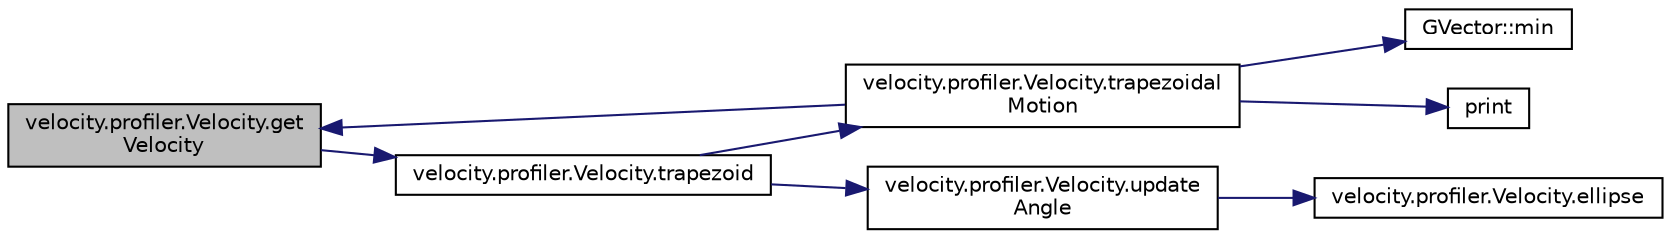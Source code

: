 digraph "velocity.profiler.Velocity.getVelocity"
{
 // INTERACTIVE_SVG=YES
  edge [fontname="Helvetica",fontsize="10",labelfontname="Helvetica",labelfontsize="10"];
  node [fontname="Helvetica",fontsize="10",shape=record];
  rankdir="LR";
  Node1 [label="velocity.profiler.Velocity.get\lVelocity",height=0.2,width=0.4,color="black", fillcolor="grey75", style="filled", fontcolor="black"];
  Node1 -> Node2 [color="midnightblue",fontsize="10",style="solid",fontname="Helvetica"];
  Node2 [label="velocity.profiler.Velocity.trapezoid",height=0.2,width=0.4,color="black", fillcolor="white", style="filled",URL="$dc/d5e/classvelocity_1_1profiler_1_1_velocity.html#a5bf8566ca2ac78cd4a2f5c22242c49f0",tooltip="Check if trapezoidal motion is possible. "];
  Node2 -> Node3 [color="midnightblue",fontsize="10",style="solid",fontname="Helvetica"];
  Node3 [label="velocity.profiler.Velocity.trapezoidal\lMotion",height=0.2,width=0.4,color="black", fillcolor="white", style="filled",URL="$dc/d5e/classvelocity_1_1profiler_1_1_velocity.html#a7a402878e8f3431e05ea5db3c6528c68",tooltip="Check if Trapezoidal motion is possible. "];
  Node3 -> Node4 [color="midnightblue",fontsize="10",style="solid",fontname="Helvetica"];
  Node4 [label="GVector::min",height=0.2,width=0.4,color="black", fillcolor="white", style="filled",URL="$d5/da9/namespace_g_vector.html#a79b77964e0a1ea74cc1ca2048991fb73"];
  Node3 -> Node5 [color="midnightblue",fontsize="10",style="solid",fontname="Helvetica"];
  Node5 [label="print",height=0.2,width=0.4,color="black", fillcolor="white", style="filled",URL="$dc/ddd/node__class_8cpp.html#abc62c9d234b4194b3886013a7dbd1232"];
  Node3 -> Node1 [color="midnightblue",fontsize="10",style="solid",fontname="Helvetica"];
  Node2 -> Node6 [color="midnightblue",fontsize="10",style="solid",fontname="Helvetica"];
  Node6 [label="velocity.profiler.Velocity.update\lAngle",height=0.2,width=0.4,color="black", fillcolor="white", style="filled",URL="$dc/d5e/classvelocity_1_1profiler_1_1_velocity.html#af656b7346a90b2fdbb3e68f350545f06"];
  Node6 -> Node7 [color="midnightblue",fontsize="10",style="solid",fontname="Helvetica"];
  Node7 [label="velocity.profiler.Velocity.ellipse",height=0.2,width=0.4,color="black", fillcolor="white", style="filled",URL="$dc/d5e/classvelocity_1_1profiler_1_1_velocity.html#a2879022784360c690d225f00212b7e80"];
}
